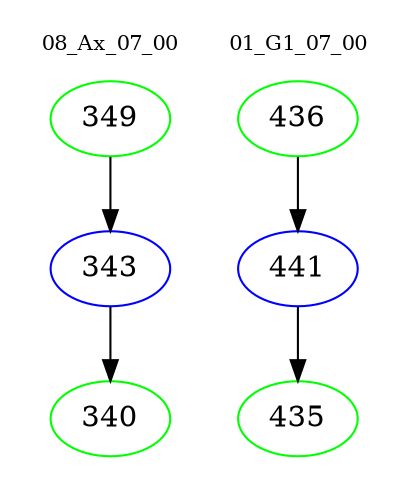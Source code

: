 digraph{
subgraph cluster_0 {
color = white
label = "08_Ax_07_00";
fontsize=10;
T0_349 [label="349", color="green"]
T0_349 -> T0_343 [color="black"]
T0_343 [label="343", color="blue"]
T0_343 -> T0_340 [color="black"]
T0_340 [label="340", color="green"]
}
subgraph cluster_1 {
color = white
label = "01_G1_07_00";
fontsize=10;
T1_436 [label="436", color="green"]
T1_436 -> T1_441 [color="black"]
T1_441 [label="441", color="blue"]
T1_441 -> T1_435 [color="black"]
T1_435 [label="435", color="green"]
}
}
